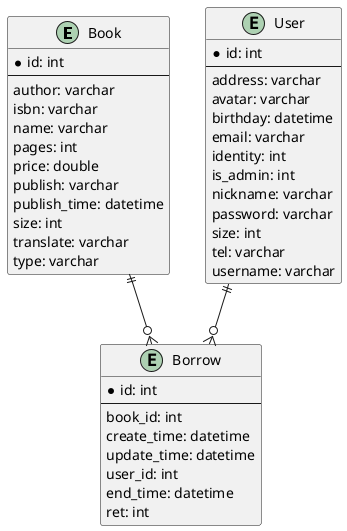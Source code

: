 @startuml
entity Book {
  * id: int
  --
  author: varchar
  isbn: varchar
  name: varchar
  pages: int
  price: double
  publish: varchar
  publish_time: datetime
  size: int
  translate: varchar
  type: varchar
}

entity Borrow {
  * id: int
  --
  book_id: int
  create_time: datetime
  update_time: datetime
  user_id: int
  end_time: datetime
  ret: int
}

entity User {
  * id: int
  --
  address: varchar
  avatar: varchar
  birthday: datetime
  email: varchar
  identity: int
  is_admin: int
  nickname: varchar
  password: varchar
  size: int
  tel: varchar
  username: varchar
}

Book ||--o{ Borrow
User ||--o{ Borrow
@enduml